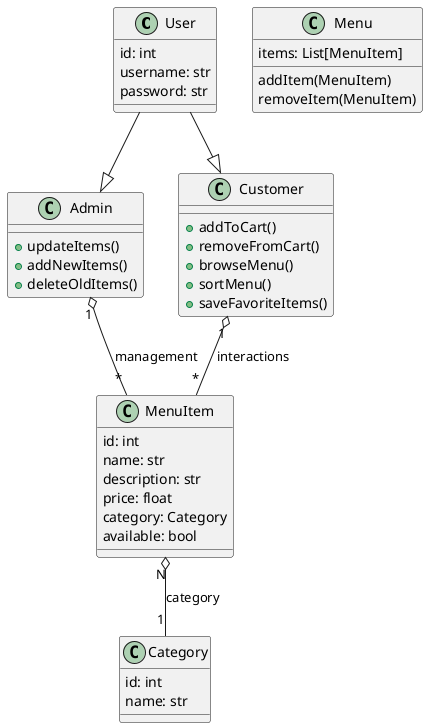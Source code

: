 @startuml classdiagram

class User {
    id: int
    username: str
    password: str
}

class Admin {
    +updateItems()
    +addNewItems()
    +deleteOldItems()
}

class Customer {
    +addToCart()
    +removeFromCart()
    +browseMenu()
    +sortMenu()
    +saveFavoriteItems()
}

class MenuItem {
    id: int
    name: str
    description: str
    price: float
    category: Category
    available: bool
}

class Menu {
    items: List[MenuItem]
    addItem(MenuItem)
    removeItem(MenuItem)
}

class Category {
    id: int
    name: str
}

User --|> Admin
User --|> Customer
Customer "1" o-- "*" MenuItem : interactions
Admin "1" o-- "*" MenuItem : management
MenuItem "N" o-- "1" Category : category

@enduml
